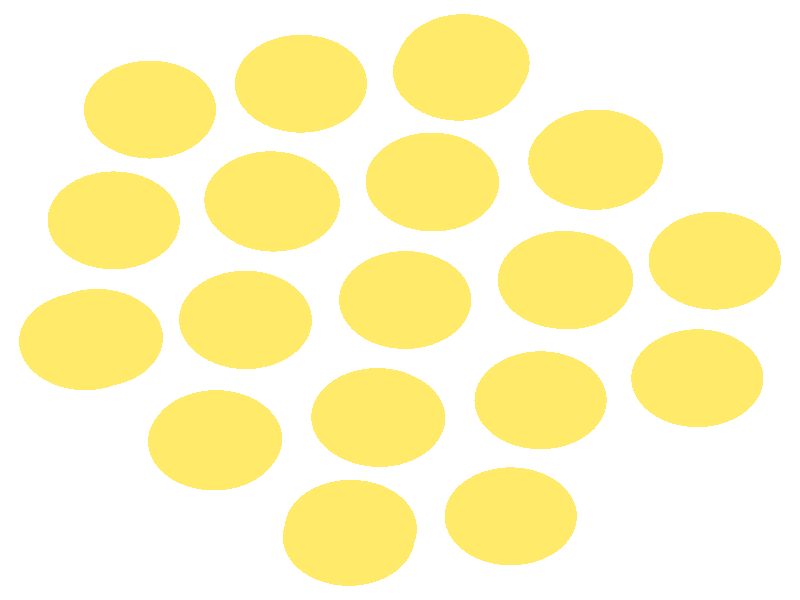 #include "colors.inc"
#include "finish.inc"

global_settings {assumed_gamma 1 max_trace_level 6}
background {color White}
camera {orthographic
  right -12.35*x up 12.51*y
  direction 1.00*z
  location <0,0,50.00> look_at <0,0,0>}
light_source {<  2.00,   3.00,  40.00> color White
  area_light <0.70, 0, 0>, <0, 0.70, 0>, 3, 3
  adaptive 1 jitter}

#declare simple = finish {phong 0.7}
#declare pale = finish {ambient .5 diffuse .85 roughness .001 specular 0.200 }
#declare intermediate = finish {ambient 0.3 diffuse 0.6 specular 0.10 roughness 0.04 }
#declare vmd = finish {ambient .0 diffuse .65 phong 0.1 phong_size 40. specular 0.500 }
#declare jmol = finish {ambient .2 diffuse .6 specular 1 roughness .001 metallic}
#declare ase2 = finish {ambient 0.05 brilliance 3 diffuse 0.6 metallic specular 0.70 roughness 0.04 reflection 0.15}
#declare ase3 = finish {ambient .15 brilliance 2 diffuse .6 metallic specular 1. roughness .001 reflection .0}
#declare glass = finish {ambient .05 diffuse .3 specular 1. roughness .001}
#declare Rcell = 0.050;
#declare Rbond = 0.100;

#macro atom(LOC, R, COL, FIN)
  sphere{LOC, R texture{pigment{COL} finish{FIN}}}
#end
#macro constrain(LOC, R, COL, FIN)
union{torus{R, Rcell rotate 45*z texture{pigment{COL} finish{FIN}}}
      torus{R, Rcell rotate -45*z texture{pigment{COL} finish{FIN}}}
      translate LOC}
#end

atom(< -4.86,  -0.86,  -0.01>, 1.02, rgb <1.00, 0.82, 0.14>, ase3) // #0 
atom(< -1.95,   2.03,  -0.00>, 1.02, rgb <1.00, 0.82, 0.14>, ase3) // #1 
atom(<  0.98,   4.94,  -0.01>, 1.02, rgb <1.00, 0.82, 0.14>, ase3) // #2 
atom(< -4.42,   1.66,  -1.47>, 1.02, rgb <1.00, 0.82, 0.14>, ase3) // #3 
atom(< -3.86,   3.97,  -0.00>, 1.02, rgb <1.00, 0.82, 0.14>, ase3) // #4 
atom(< -1.53,   4.51,  -1.46>, 1.02, rgb <1.00, 0.82, 0.14>, ase3) // #5 
atom(< -0.79,  -4.94,  -0.00>, 1.02, rgb <1.00, 0.82, 0.14>, ase3) // #6 
atom(< -2.87,  -2.95,   0.00>, 1.02, rgb <1.00, 0.82, 0.14>, ase3) // #7 
atom(< -2.84,  -2.90,  -2.88>, 1.02, rgb <1.00, 0.82, 0.14>, ase3) // #8 
atom(< -0.35,  -2.44,  -1.43>, 1.02, rgb <1.00, 0.82, 0.14>, ase3) // #9 
atom(< -2.38,  -0.42,  -1.43>, 1.02, rgb <1.00, 0.82, 0.14>, ase3) // #10 
atom(<  0.08,   0.00,  -2.86>, 1.02, rgb <1.00, 0.82, 0.14>, ase3) // #11 
atom(<  2.53,   0.42,  -1.43>, 1.02, rgb <1.00, 0.82, 0.14>, ase3) // #12 
atom(<  0.51,   2.45,  -1.43>, 1.02, rgb <1.00, 0.82, 0.14>, ase3) // #13 
atom(<  3.04,   2.95,  -0.01>, 1.02, rgb <1.00, 0.82, 0.14>, ase3) // #14 
atom(<  3.00,   2.90,  -2.88>, 1.02, rgb <1.00, 0.82, 0.14>, ase3) // #15 
atom(< -4.68,  -0.79,  -2.79>, 1.02, rgb <1.00, 0.82, 0.14>, ase3) // #16 
atom(< -2.39,  -0.41,  -4.35>, 1.02, rgb <1.00, 0.82, 0.14>, ase3) // #17 
atom(< -2.00,   2.08,  -2.95>, 1.02, rgb <1.00, 0.82, 0.14>, ase3) // #18 
atom(<  0.49,   2.47,  -4.35>, 1.02, rgb <1.00, 0.82, 0.14>, ase3) // #19 
atom(<  0.91,   4.76,  -2.81>, 1.02, rgb <1.00, 0.82, 0.14>, ase3) // #20 
atom(<  1.71,  -4.51,  -1.46>, 1.02, rgb <1.00, 0.82, 0.14>, ase3) // #21 
atom(<  4.59,  -1.63,  -1.46>, 1.02, rgb <1.00, 0.82, 0.14>, ase3) // #22 
atom(< -0.76,  -4.77,  -2.80>, 1.02, rgb <1.00, 0.82, 0.14>, ase3) // #23 
atom(< -0.32,  -2.46,  -4.35>, 1.02, rgb <1.00, 0.82, 0.14>, ase3) // #24 
atom(<  2.17,  -2.09,  -2.95>, 1.02, rgb <1.00, 0.82, 0.14>, ase3) // #25 
atom(<  2.58,   0.41,  -4.32>, 1.02, rgb <1.00, 0.82, 0.14>, ase3) // #26 
atom(<  4.86,   0.82,  -2.78>, 1.02, rgb <1.00, 0.82, 0.14>, ase3) // #27 
atom(<  0.08,   0.00,  -5.59>, 1.02, rgb <1.00, 0.82, 0.14>, ase3) // #28 
